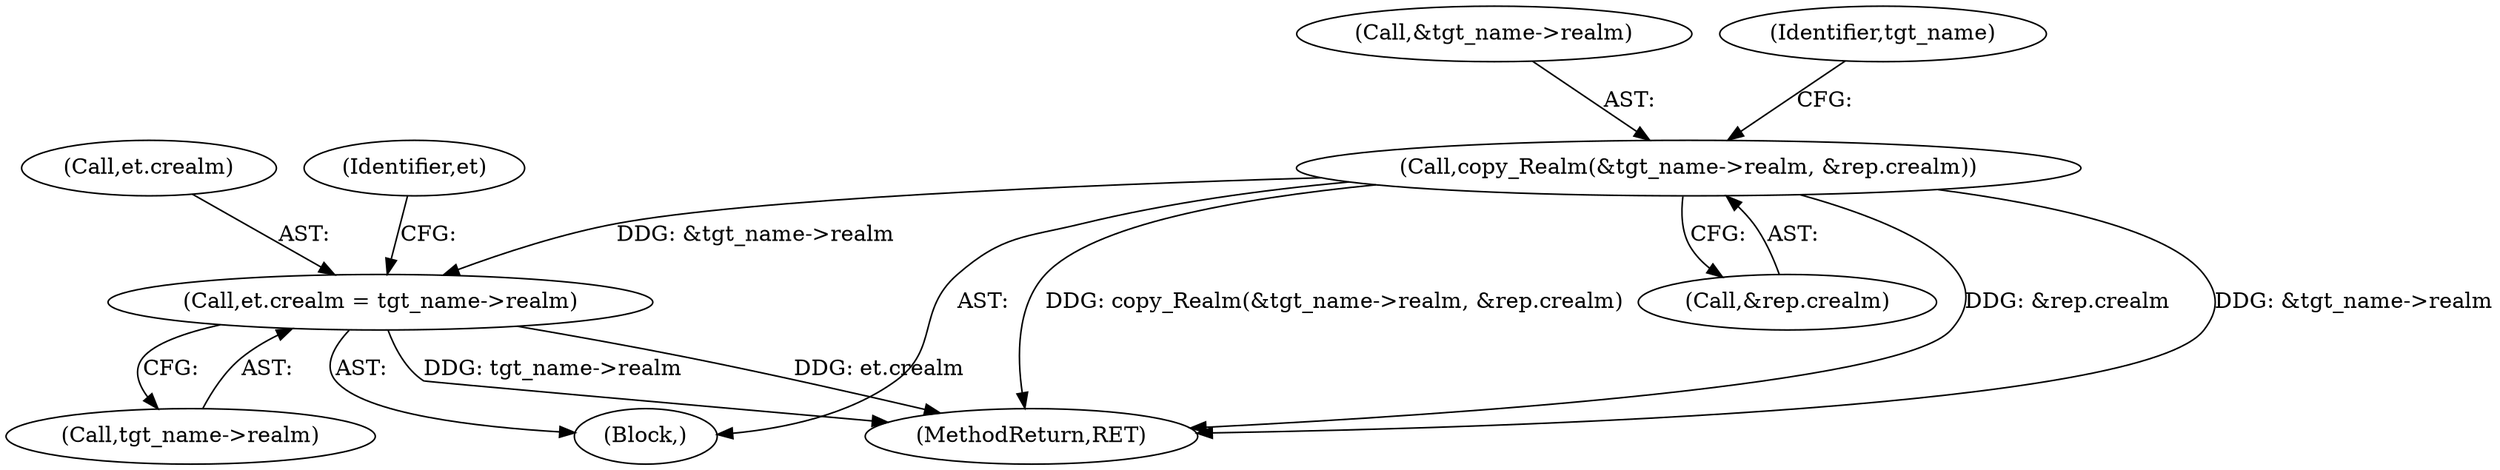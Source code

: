 digraph "0_heimdal_b1e699103f08d6a0ca46a122193c9da65f6cf837_1@API" {
"1000285" [label="(Call,copy_Realm(&tgt_name->realm, &rep.crealm))"];
"1000793" [label="(Call,et.crealm = tgt_name->realm)"];
"1000135" [label="(Block,)"];
"1000286" [label="(Call,&tgt_name->realm)"];
"1000290" [label="(Call,&rep.crealm)"];
"1000797" [label="(Call,tgt_name->realm)"];
"1000297" [label="(Identifier,tgt_name)"];
"1000794" [label="(Call,et.crealm)"];
"1001122" [label="(MethodReturn,RET)"];
"1000802" [label="(Identifier,et)"];
"1000793" [label="(Call,et.crealm = tgt_name->realm)"];
"1000285" [label="(Call,copy_Realm(&tgt_name->realm, &rep.crealm))"];
"1000285" -> "1000135"  [label="AST: "];
"1000285" -> "1000290"  [label="CFG: "];
"1000286" -> "1000285"  [label="AST: "];
"1000290" -> "1000285"  [label="AST: "];
"1000297" -> "1000285"  [label="CFG: "];
"1000285" -> "1001122"  [label="DDG: &tgt_name->realm"];
"1000285" -> "1001122"  [label="DDG: copy_Realm(&tgt_name->realm, &rep.crealm)"];
"1000285" -> "1001122"  [label="DDG: &rep.crealm"];
"1000285" -> "1000793"  [label="DDG: &tgt_name->realm"];
"1000793" -> "1000135"  [label="AST: "];
"1000793" -> "1000797"  [label="CFG: "];
"1000794" -> "1000793"  [label="AST: "];
"1000797" -> "1000793"  [label="AST: "];
"1000802" -> "1000793"  [label="CFG: "];
"1000793" -> "1001122"  [label="DDG: et.crealm"];
"1000793" -> "1001122"  [label="DDG: tgt_name->realm"];
}
